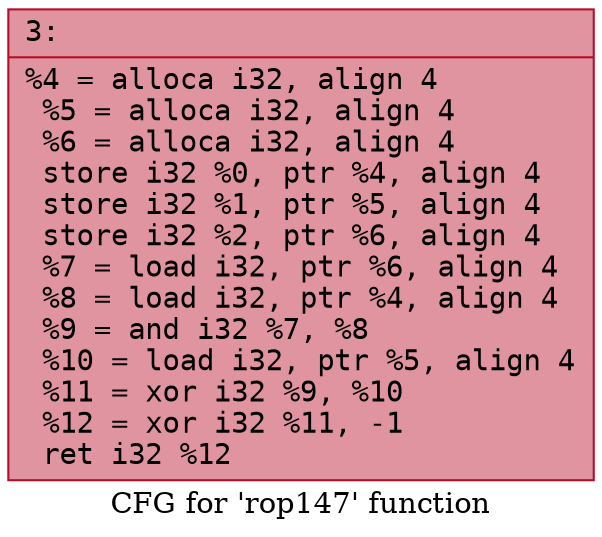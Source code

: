 digraph "CFG for 'rop147' function" {
	label="CFG for 'rop147' function";

	Node0x6000015c0cd0 [shape=record,color="#b70d28ff", style=filled, fillcolor="#b70d2870" fontname="Courier",label="{3:\l|  %4 = alloca i32, align 4\l  %5 = alloca i32, align 4\l  %6 = alloca i32, align 4\l  store i32 %0, ptr %4, align 4\l  store i32 %1, ptr %5, align 4\l  store i32 %2, ptr %6, align 4\l  %7 = load i32, ptr %6, align 4\l  %8 = load i32, ptr %4, align 4\l  %9 = and i32 %7, %8\l  %10 = load i32, ptr %5, align 4\l  %11 = xor i32 %9, %10\l  %12 = xor i32 %11, -1\l  ret i32 %12\l}"];
}
